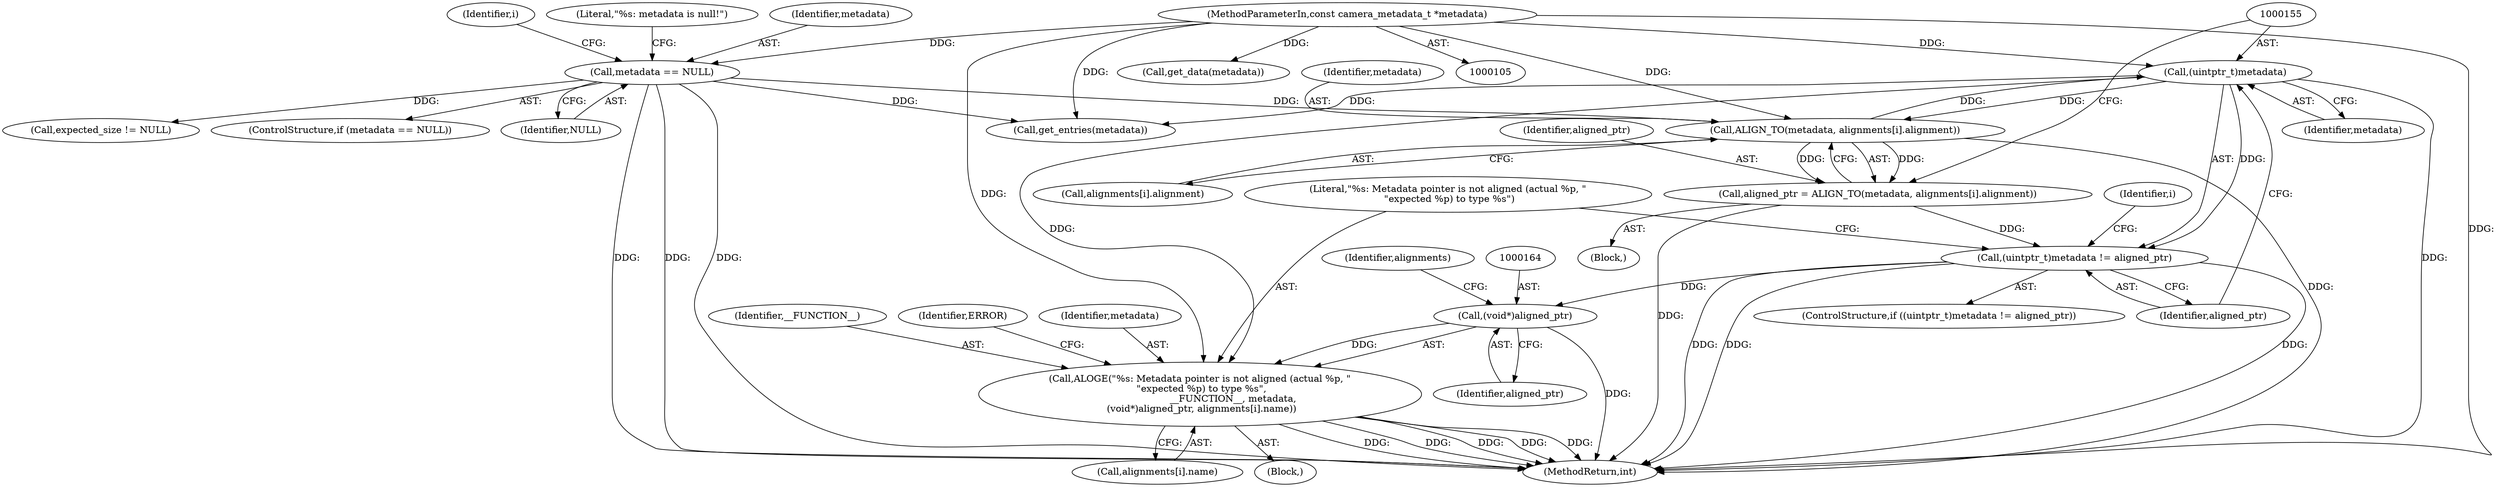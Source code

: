 digraph "0_Android_e9e44f797742f52996ebf307740dad58c28fd9b5_0@array" {
"1000159" [label="(Call,ALOGE(\"%s: Metadata pointer is not aligned (actual %p, \"\n \"expected %p) to type %s\",\n                      __FUNCTION__, metadata,\n (void*)aligned_ptr, alignments[i].name))"];
"1000154" [label="(Call,(uintptr_t)metadata)"];
"1000145" [label="(Call,ALIGN_TO(metadata, alignments[i].alignment))"];
"1000110" [label="(Call,metadata == NULL)"];
"1000106" [label="(MethodParameterIn,const camera_metadata_t *metadata)"];
"1000163" [label="(Call,(void*)aligned_ptr)"];
"1000153" [label="(Call,(uintptr_t)metadata != aligned_ptr)"];
"1000143" [label="(Call,aligned_ptr = ALIGN_TO(metadata, alignments[i].alignment))"];
"1000154" [label="(Call,(uintptr_t)metadata)"];
"1000128" [label="(Identifier,i)"];
"1000458" [label="(Call,get_data(metadata))"];
"1000168" [label="(Identifier,alignments)"];
"1000524" [label="(MethodReturn,int)"];
"1000110" [label="(Call,metadata == NULL)"];
"1000112" [label="(Identifier,NULL)"];
"1000175" [label="(Call,expected_size != NULL)"];
"1000163" [label="(Call,(void*)aligned_ptr)"];
"1000109" [label="(ControlStructure,if (metadata == NULL))"];
"1000166" [label="(Call,alignments[i].name)"];
"1000152" [label="(ControlStructure,if ((uintptr_t)metadata != aligned_ptr))"];
"1000159" [label="(Call,ALOGE(\"%s: Metadata pointer is not aligned (actual %p, \"\n \"expected %p) to type %s\",\n                      __FUNCTION__, metadata,\n (void*)aligned_ptr, alignments[i].name))"];
"1000323" [label="(Call,get_entries(metadata))"];
"1000140" [label="(Identifier,i)"];
"1000162" [label="(Identifier,metadata)"];
"1000145" [label="(Call,ALIGN_TO(metadata, alignments[i].alignment))"];
"1000161" [label="(Identifier,__FUNCTION__)"];
"1000153" [label="(Call,(uintptr_t)metadata != aligned_ptr)"];
"1000144" [label="(Identifier,aligned_ptr)"];
"1000143" [label="(Call,aligned_ptr = ALIGN_TO(metadata, alignments[i].alignment))"];
"1000160" [label="(Literal,\"%s: Metadata pointer is not aligned (actual %p, \"\n \"expected %p) to type %s\")"];
"1000165" [label="(Identifier,aligned_ptr)"];
"1000115" [label="(Literal,\"%s: metadata is null!\")"];
"1000146" [label="(Identifier,metadata)"];
"1000141" [label="(Block,)"];
"1000156" [label="(Identifier,metadata)"];
"1000106" [label="(MethodParameterIn,const camera_metadata_t *metadata)"];
"1000158" [label="(Block,)"];
"1000147" [label="(Call,alignments[i].alignment)"];
"1000157" [label="(Identifier,aligned_ptr)"];
"1000111" [label="(Identifier,metadata)"];
"1000172" [label="(Identifier,ERROR)"];
"1000159" -> "1000158"  [label="AST: "];
"1000159" -> "1000166"  [label="CFG: "];
"1000160" -> "1000159"  [label="AST: "];
"1000161" -> "1000159"  [label="AST: "];
"1000162" -> "1000159"  [label="AST: "];
"1000163" -> "1000159"  [label="AST: "];
"1000166" -> "1000159"  [label="AST: "];
"1000172" -> "1000159"  [label="CFG: "];
"1000159" -> "1000524"  [label="DDG: "];
"1000159" -> "1000524"  [label="DDG: "];
"1000159" -> "1000524"  [label="DDG: "];
"1000159" -> "1000524"  [label="DDG: "];
"1000159" -> "1000524"  [label="DDG: "];
"1000154" -> "1000159"  [label="DDG: "];
"1000106" -> "1000159"  [label="DDG: "];
"1000163" -> "1000159"  [label="DDG: "];
"1000154" -> "1000153"  [label="AST: "];
"1000154" -> "1000156"  [label="CFG: "];
"1000155" -> "1000154"  [label="AST: "];
"1000156" -> "1000154"  [label="AST: "];
"1000157" -> "1000154"  [label="CFG: "];
"1000154" -> "1000524"  [label="DDG: "];
"1000154" -> "1000145"  [label="DDG: "];
"1000154" -> "1000153"  [label="DDG: "];
"1000145" -> "1000154"  [label="DDG: "];
"1000106" -> "1000154"  [label="DDG: "];
"1000154" -> "1000323"  [label="DDG: "];
"1000145" -> "1000143"  [label="AST: "];
"1000145" -> "1000147"  [label="CFG: "];
"1000146" -> "1000145"  [label="AST: "];
"1000147" -> "1000145"  [label="AST: "];
"1000143" -> "1000145"  [label="CFG: "];
"1000145" -> "1000524"  [label="DDG: "];
"1000145" -> "1000143"  [label="DDG: "];
"1000145" -> "1000143"  [label="DDG: "];
"1000110" -> "1000145"  [label="DDG: "];
"1000106" -> "1000145"  [label="DDG: "];
"1000110" -> "1000109"  [label="AST: "];
"1000110" -> "1000112"  [label="CFG: "];
"1000111" -> "1000110"  [label="AST: "];
"1000112" -> "1000110"  [label="AST: "];
"1000115" -> "1000110"  [label="CFG: "];
"1000128" -> "1000110"  [label="CFG: "];
"1000110" -> "1000524"  [label="DDG: "];
"1000110" -> "1000524"  [label="DDG: "];
"1000110" -> "1000524"  [label="DDG: "];
"1000106" -> "1000110"  [label="DDG: "];
"1000110" -> "1000175"  [label="DDG: "];
"1000110" -> "1000323"  [label="DDG: "];
"1000106" -> "1000105"  [label="AST: "];
"1000106" -> "1000524"  [label="DDG: "];
"1000106" -> "1000323"  [label="DDG: "];
"1000106" -> "1000458"  [label="DDG: "];
"1000163" -> "1000165"  [label="CFG: "];
"1000164" -> "1000163"  [label="AST: "];
"1000165" -> "1000163"  [label="AST: "];
"1000168" -> "1000163"  [label="CFG: "];
"1000163" -> "1000524"  [label="DDG: "];
"1000153" -> "1000163"  [label="DDG: "];
"1000153" -> "1000152"  [label="AST: "];
"1000153" -> "1000157"  [label="CFG: "];
"1000157" -> "1000153"  [label="AST: "];
"1000160" -> "1000153"  [label="CFG: "];
"1000140" -> "1000153"  [label="CFG: "];
"1000153" -> "1000524"  [label="DDG: "];
"1000153" -> "1000524"  [label="DDG: "];
"1000153" -> "1000524"  [label="DDG: "];
"1000143" -> "1000153"  [label="DDG: "];
"1000143" -> "1000141"  [label="AST: "];
"1000144" -> "1000143"  [label="AST: "];
"1000155" -> "1000143"  [label="CFG: "];
"1000143" -> "1000524"  [label="DDG: "];
}
